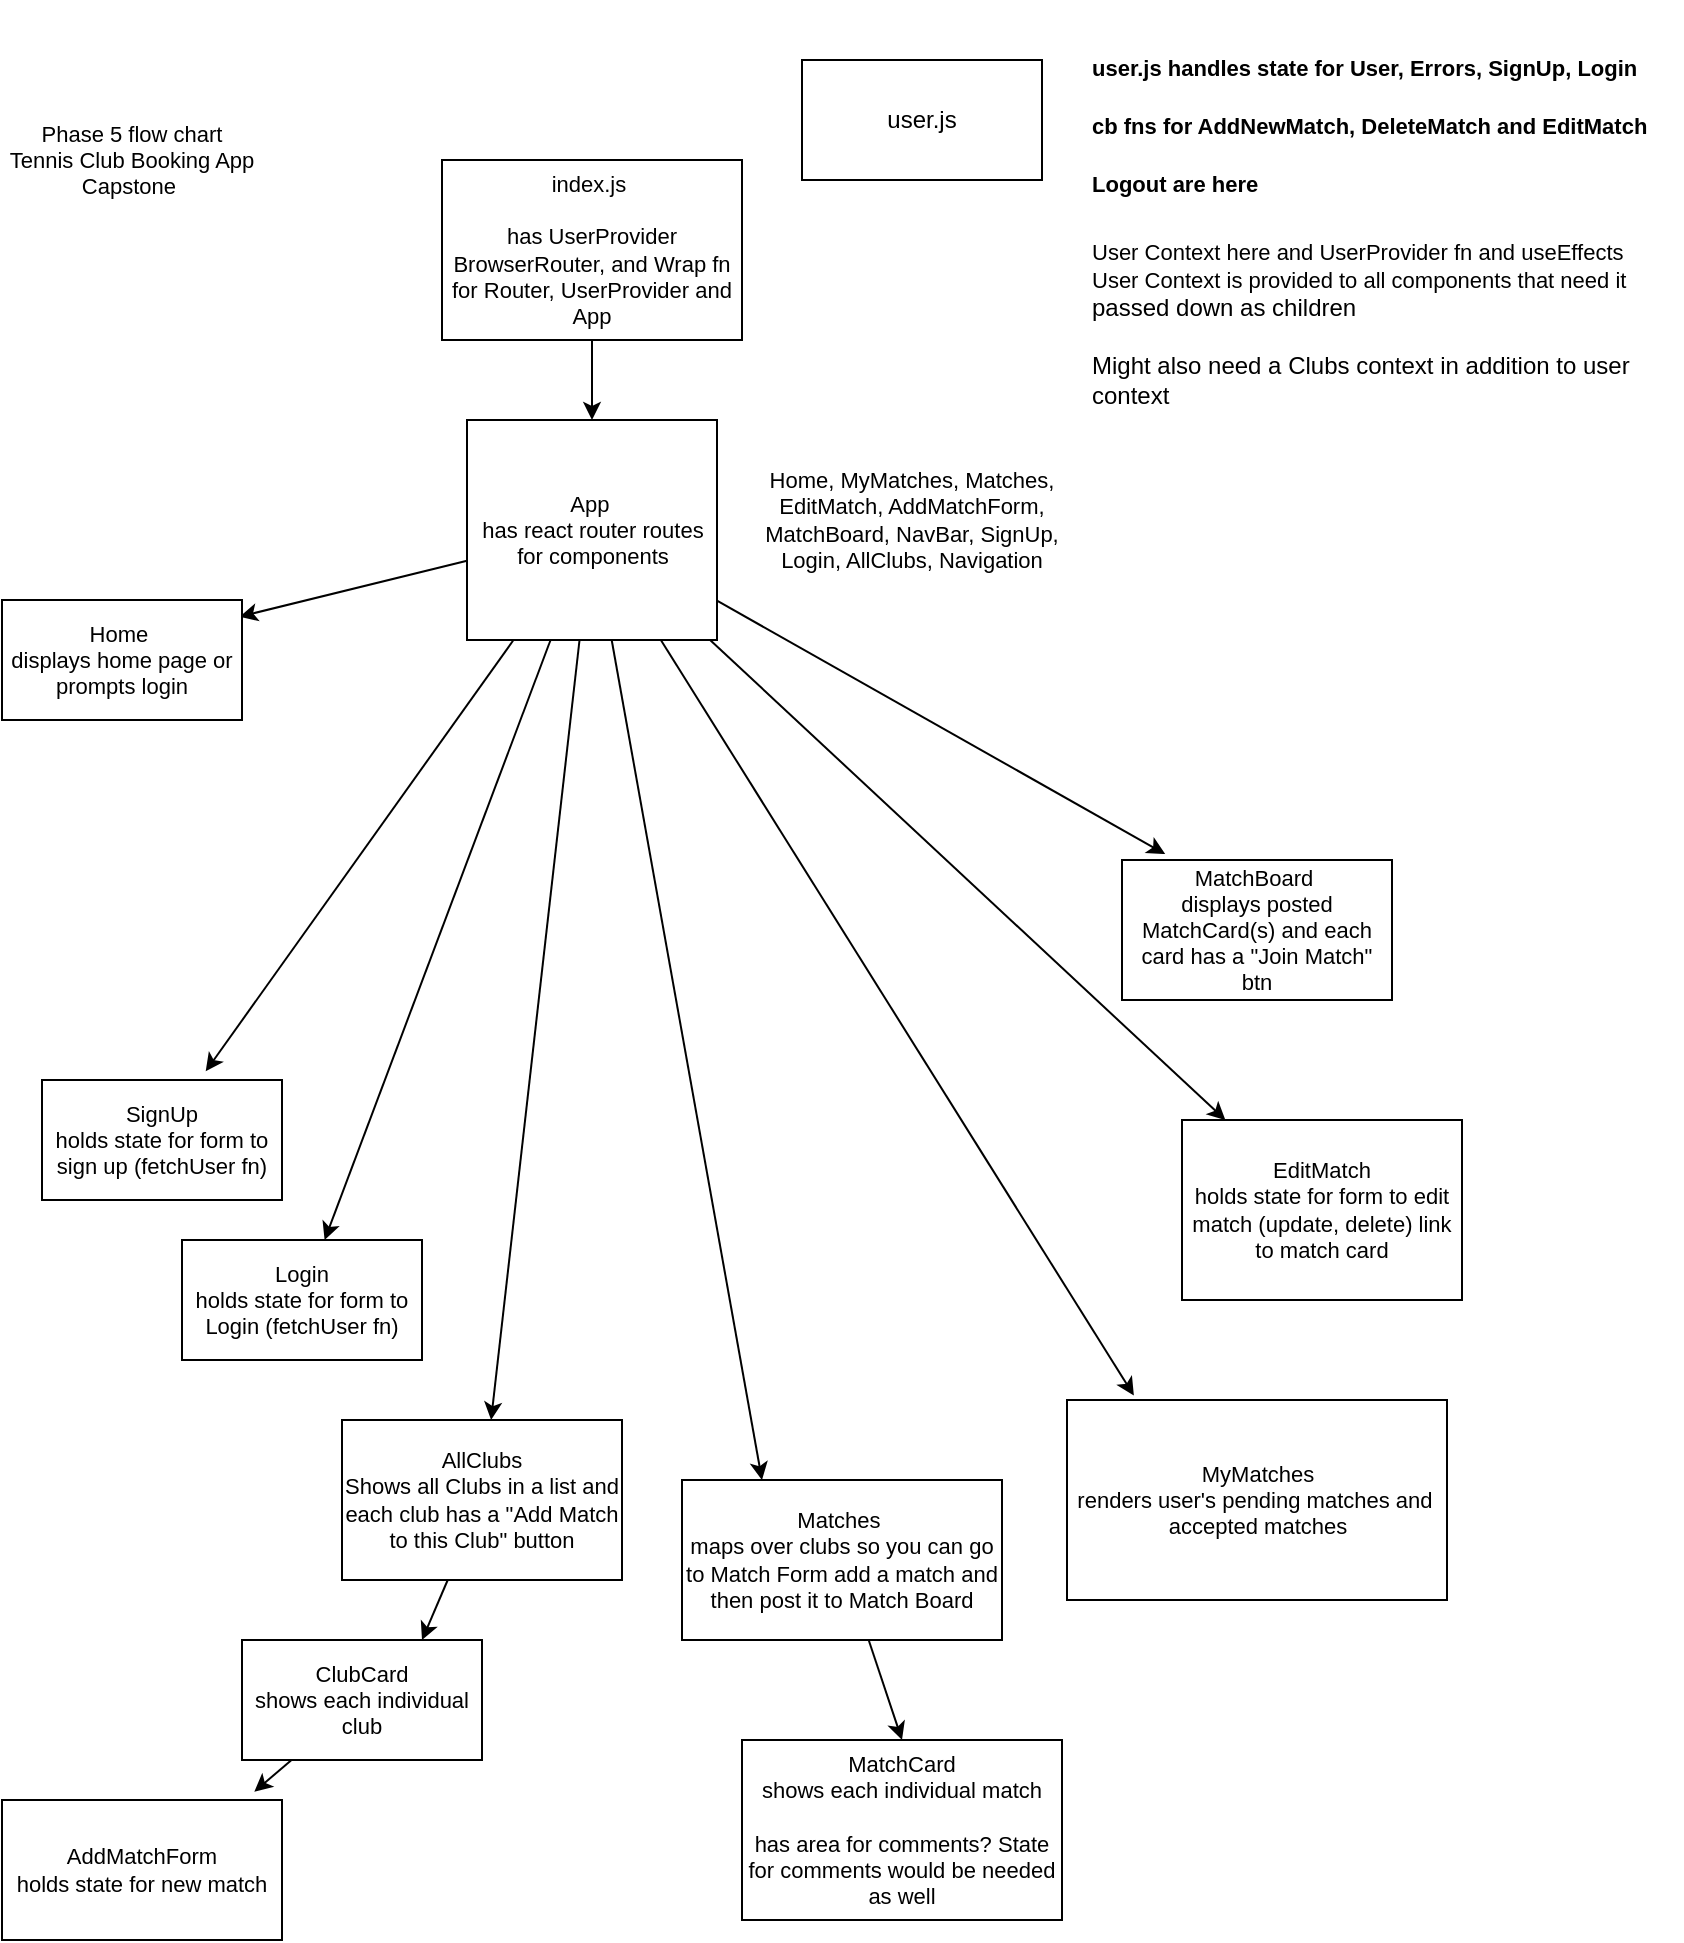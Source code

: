 <mxfile>
    <diagram id="ca9BShzw7J080Vqpb4vu" name="Page-1">
        <mxGraphModel dx="1311" dy="194" grid="1" gridSize="10" guides="1" tooltips="1" connect="1" arrows="1" fold="1" page="1" pageScale="1" pageWidth="850" pageHeight="1100" math="0" shadow="0">
            <root>
                <mxCell id="0"/>
                <mxCell id="1" parent="0"/>
                <mxCell id="2" value="user.js" style="rounded=0;whiteSpace=wrap;html=1;" vertex="1" parent="1">
                    <mxGeometry x="420" y="40" width="120" height="60" as="geometry"/>
                </mxCell>
                <mxCell id="3" value="&lt;h1&gt;&lt;font style=&quot;font-size: 11px;&quot;&gt;user.js handles state for User, Errors, SignUp, Login&lt;br&gt;cb fns for AddNewMatch, DeleteMatch and EditMatch Logout are here&lt;/font&gt;&lt;/h1&gt;&lt;div&gt;&lt;font style=&quot;font-size: 11px;&quot;&gt;User Context here and UserProvider fn and useEffects&lt;br&gt;&lt;/font&gt;&lt;/div&gt;&lt;div&gt;&lt;font style=&quot;font-size: 11px;&quot;&gt;User Context is provided to all components that need it&lt;/font&gt;&lt;/div&gt;&lt;div&gt;passed down as children&lt;/div&gt;&lt;div&gt;&lt;br&gt;&lt;/div&gt;&lt;div&gt;Might also need a Clubs context in addition to user context&amp;nbsp;&lt;/div&gt;&lt;h1&gt;&lt;br&gt;&lt;/h1&gt;" style="text;html=1;strokeColor=none;fillColor=none;spacing=5;spacingTop=-20;whiteSpace=wrap;overflow=hidden;rounded=0;" vertex="1" parent="1">
                    <mxGeometry x="560" y="20" width="300" height="220" as="geometry"/>
                </mxCell>
                <mxCell id="4" value="" style="edgeStyle=none;html=1;fontSize=11;" edge="1" parent="1" source="5" target="14">
                    <mxGeometry relative="1" as="geometry"/>
                </mxCell>
                <mxCell id="5" value="index.js&amp;nbsp;&lt;br&gt;&lt;br&gt;has UserProvider&lt;br&gt;BrowserRouter, and Wrap fn for Router, UserProvider and App" style="rounded=0;whiteSpace=wrap;html=1;fontSize=11;" vertex="1" parent="1">
                    <mxGeometry x="240" y="90" width="150" height="90" as="geometry"/>
                </mxCell>
                <mxCell id="6" style="edgeStyle=none;html=1;entryX=0.99;entryY=0.139;entryDx=0;entryDy=0;entryPerimeter=0;fontSize=11;" edge="1" parent="1" source="14" target="16">
                    <mxGeometry relative="1" as="geometry"/>
                </mxCell>
                <mxCell id="7" style="edgeStyle=none;html=1;entryX=0.682;entryY=-0.072;entryDx=0;entryDy=0;entryPerimeter=0;fontSize=11;" edge="1" parent="1" source="14" target="20">
                    <mxGeometry relative="1" as="geometry"/>
                </mxCell>
                <mxCell id="8" style="edgeStyle=none;html=1;fontSize=11;" edge="1" parent="1" source="14" target="21">
                    <mxGeometry relative="1" as="geometry"/>
                </mxCell>
                <mxCell id="9" style="edgeStyle=none;html=1;fontSize=11;" edge="1" parent="1" source="14" target="23">
                    <mxGeometry relative="1" as="geometry"/>
                </mxCell>
                <mxCell id="10" style="edgeStyle=none;html=1;entryX=0.16;entryY=-0.042;entryDx=0;entryDy=0;entryPerimeter=0;fontSize=11;" edge="1" parent="1" source="14" target="24">
                    <mxGeometry relative="1" as="geometry"/>
                </mxCell>
                <mxCell id="11" style="edgeStyle=none;html=1;entryX=0.25;entryY=0;entryDx=0;entryDy=0;fontSize=11;" edge="1" parent="1" source="14" target="18">
                    <mxGeometry relative="1" as="geometry"/>
                </mxCell>
                <mxCell id="12" style="edgeStyle=none;html=1;entryX=0.176;entryY=-0.022;entryDx=0;entryDy=0;entryPerimeter=0;fontSize=11;" edge="1" parent="1" source="14" target="26">
                    <mxGeometry relative="1" as="geometry"/>
                </mxCell>
                <mxCell id="13" style="edgeStyle=none;html=1;fontSize=11;" edge="1" parent="1" source="14" target="19">
                    <mxGeometry relative="1" as="geometry"/>
                </mxCell>
                <mxCell id="14" value="App&amp;nbsp;&lt;br&gt;has react router routes for components" style="rounded=0;whiteSpace=wrap;html=1;fontSize=11;" vertex="1" parent="1">
                    <mxGeometry x="252.5" y="220" width="125" height="110" as="geometry"/>
                </mxCell>
                <mxCell id="15" value="Home, MyMatches, Matches, EditMatch, AddMatchForm, MatchBoard, NavBar, SignUp, Login, AllClubs, Navigation" style="text;html=1;strokeColor=none;fillColor=none;align=center;verticalAlign=middle;whiteSpace=wrap;rounded=0;fontSize=11;" vertex="1" parent="1">
                    <mxGeometry x="390" y="230" width="170" height="80" as="geometry"/>
                </mxCell>
                <mxCell id="16" value="Home&amp;nbsp;&lt;br&gt;displays home page or prompts login" style="rounded=0;whiteSpace=wrap;html=1;fontSize=11;" vertex="1" parent="1">
                    <mxGeometry x="20" y="310" width="120" height="60" as="geometry"/>
                </mxCell>
                <mxCell id="17" style="edgeStyle=none;html=1;entryX=0.5;entryY=0;entryDx=0;entryDy=0;fontSize=11;" edge="1" parent="1" source="18" target="29">
                    <mxGeometry relative="1" as="geometry"/>
                </mxCell>
                <mxCell id="18" value="Matches&amp;nbsp;&lt;br&gt;maps over clubs so you can go to Match Form add a match and then post it to Match Board" style="rounded=0;whiteSpace=wrap;html=1;fontSize=11;" vertex="1" parent="1">
                    <mxGeometry x="360" y="750" width="160" height="80" as="geometry"/>
                </mxCell>
                <mxCell id="19" value="EditMatch&lt;br&gt;holds state for form to edit match (update, delete) link to match card" style="rounded=0;whiteSpace=wrap;html=1;fontSize=11;" vertex="1" parent="1">
                    <mxGeometry x="610" y="570" width="140" height="90" as="geometry"/>
                </mxCell>
                <mxCell id="20" value="SignUp&lt;br&gt;holds state for form to sign up (fetchUser fn)" style="rounded=0;whiteSpace=wrap;html=1;fontSize=11;" vertex="1" parent="1">
                    <mxGeometry x="40" y="550" width="120" height="60" as="geometry"/>
                </mxCell>
                <mxCell id="21" value="Login&lt;br&gt;holds state for form to Login (fetchUser fn)" style="rounded=0;whiteSpace=wrap;html=1;fontSize=11;" vertex="1" parent="1">
                    <mxGeometry x="110" y="630" width="120" height="60" as="geometry"/>
                </mxCell>
                <mxCell id="22" style="edgeStyle=none;html=1;entryX=0.75;entryY=0;entryDx=0;entryDy=0;fontSize=11;" edge="1" parent="1" source="23" target="28">
                    <mxGeometry relative="1" as="geometry"/>
                </mxCell>
                <mxCell id="23" value="AllClubs&lt;br&gt;Shows all Clubs in a list and each club has a &quot;Add Match to this Club&quot; button" style="rounded=0;whiteSpace=wrap;html=1;fontSize=11;" vertex="1" parent="1">
                    <mxGeometry x="190" y="720" width="140" height="80" as="geometry"/>
                </mxCell>
                <mxCell id="24" value="MatchBoard&amp;nbsp;&lt;br&gt;displays posted MatchCard(s) and each card has a &quot;Join Match&quot; btn" style="rounded=0;whiteSpace=wrap;html=1;fontSize=11;" vertex="1" parent="1">
                    <mxGeometry x="580" y="440" width="135" height="70" as="geometry"/>
                </mxCell>
                <mxCell id="25" value="AddMatchForm&lt;br&gt;holds state for new match" style="rounded=0;whiteSpace=wrap;html=1;fontSize=11;" vertex="1" parent="1">
                    <mxGeometry x="20" y="910" width="140" height="70" as="geometry"/>
                </mxCell>
                <mxCell id="26" value="MyMatches&lt;br&gt;renders user's pending matches and&amp;nbsp;&lt;br&gt;accepted matches" style="rounded=0;whiteSpace=wrap;html=1;fontSize=11;" vertex="1" parent="1">
                    <mxGeometry x="552.5" y="710" width="190" height="100" as="geometry"/>
                </mxCell>
                <mxCell id="27" style="edgeStyle=none;html=1;entryX=0.901;entryY=-0.059;entryDx=0;entryDy=0;entryPerimeter=0;fontSize=11;" edge="1" parent="1" source="28" target="25">
                    <mxGeometry relative="1" as="geometry"/>
                </mxCell>
                <mxCell id="28" value="ClubCard&lt;br&gt;shows each individual club" style="rounded=0;whiteSpace=wrap;html=1;fontSize=11;" vertex="1" parent="1">
                    <mxGeometry x="140" y="830" width="120" height="60" as="geometry"/>
                </mxCell>
                <mxCell id="29" value="MatchCard&lt;br&gt;shows each individual match&lt;br&gt;&lt;br&gt;has area for comments? State for comments would be needed as well" style="whiteSpace=wrap;html=1;fontSize=11;" vertex="1" parent="1">
                    <mxGeometry x="390" y="880" width="160" height="90" as="geometry"/>
                </mxCell>
                <mxCell id="30" value="Phase 5 flow chart&lt;br&gt;Tennis Club Booking App&lt;br&gt;Capstone&amp;nbsp;" style="text;html=1;strokeColor=none;fillColor=none;align=center;verticalAlign=middle;whiteSpace=wrap;rounded=0;fontSize=11;" vertex="1" parent="1">
                    <mxGeometry x="20" y="40" width="130" height="100" as="geometry"/>
                </mxCell>
            </root>
        </mxGraphModel>
    </diagram>
</mxfile>
